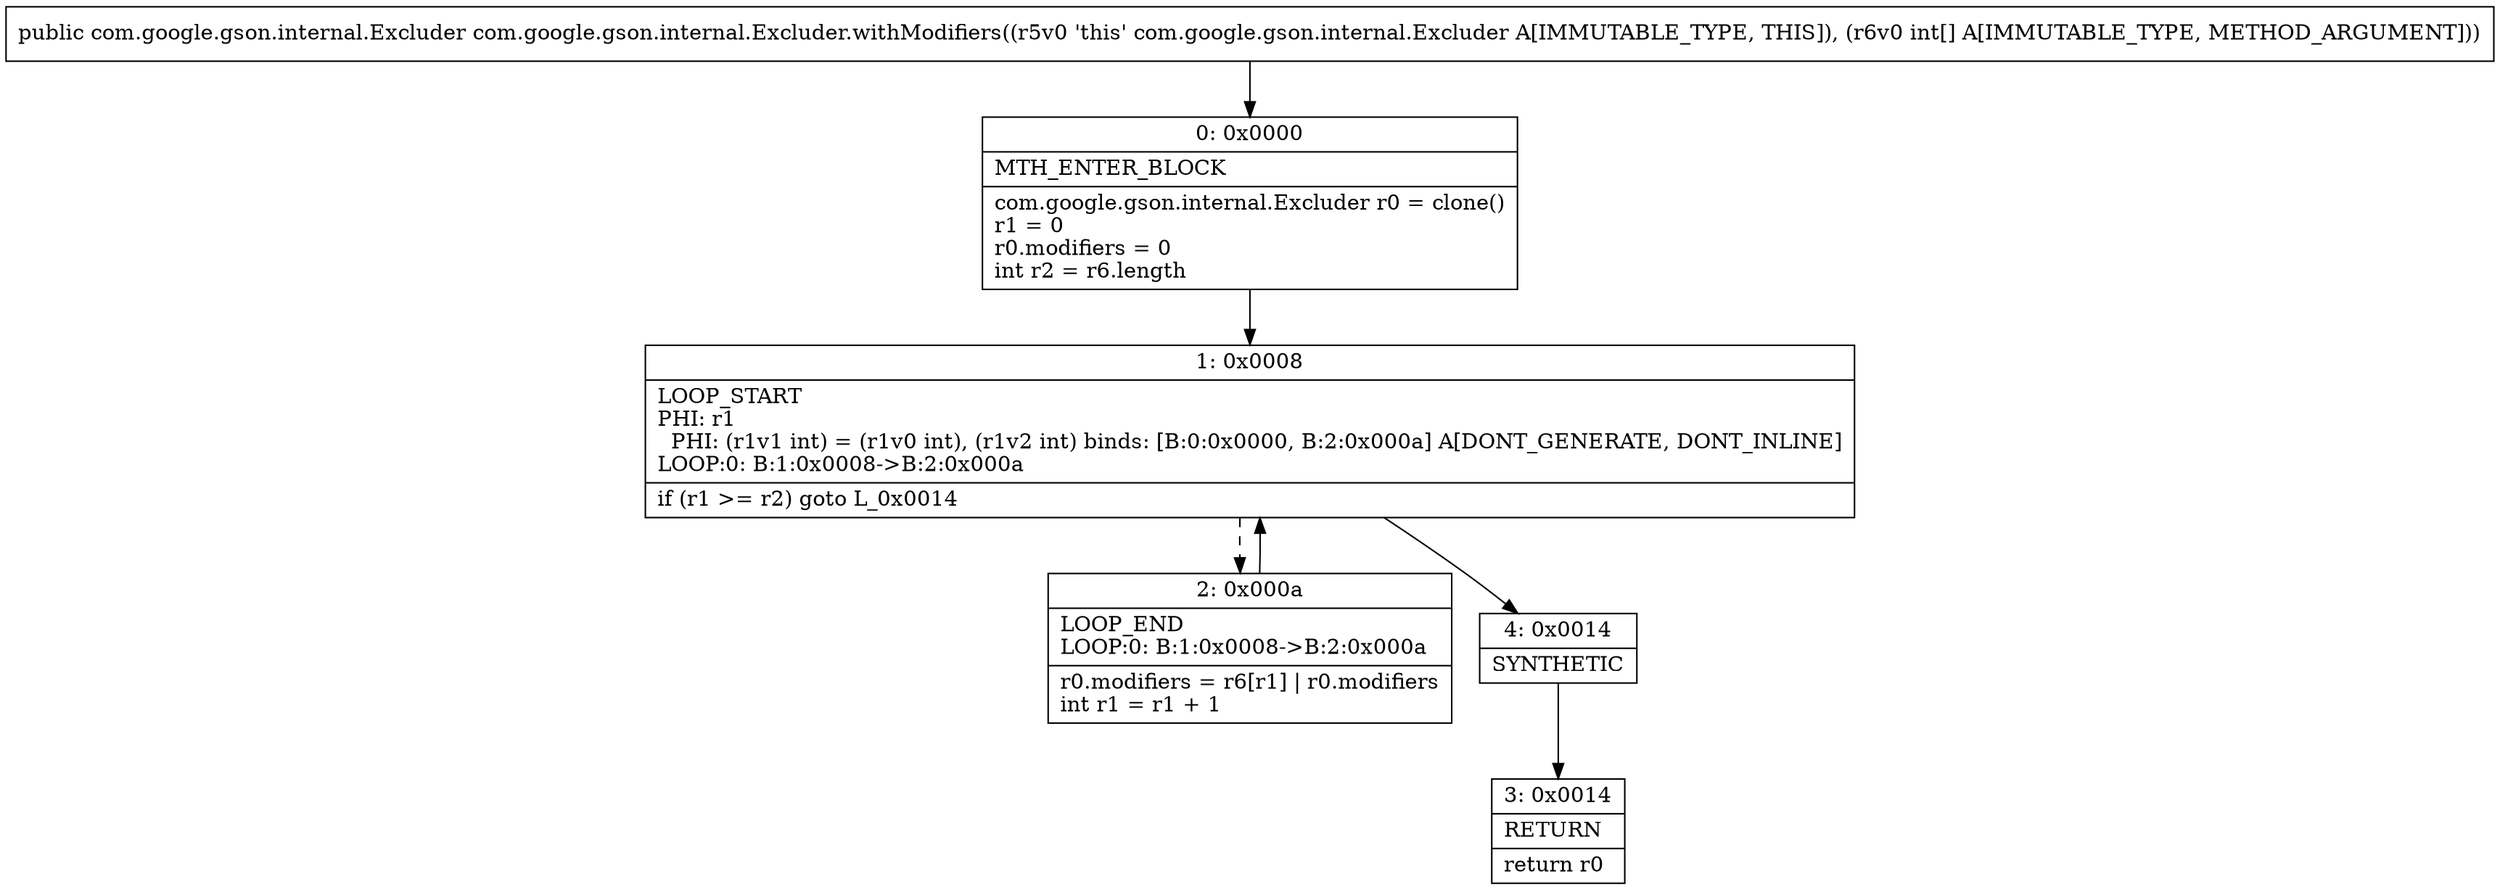 digraph "CFG forcom.google.gson.internal.Excluder.withModifiers([I)Lcom\/google\/gson\/internal\/Excluder;" {
Node_0 [shape=record,label="{0\:\ 0x0000|MTH_ENTER_BLOCK\l|com.google.gson.internal.Excluder r0 = clone()\lr1 = 0\lr0.modifiers = 0\lint r2 = r6.length\l}"];
Node_1 [shape=record,label="{1\:\ 0x0008|LOOP_START\lPHI: r1 \l  PHI: (r1v1 int) = (r1v0 int), (r1v2 int) binds: [B:0:0x0000, B:2:0x000a] A[DONT_GENERATE, DONT_INLINE]\lLOOP:0: B:1:0x0008\-\>B:2:0x000a\l|if (r1 \>= r2) goto L_0x0014\l}"];
Node_2 [shape=record,label="{2\:\ 0x000a|LOOP_END\lLOOP:0: B:1:0x0008\-\>B:2:0x000a\l|r0.modifiers = r6[r1] \| r0.modifiers\lint r1 = r1 + 1\l}"];
Node_3 [shape=record,label="{3\:\ 0x0014|RETURN\l|return r0\l}"];
Node_4 [shape=record,label="{4\:\ 0x0014|SYNTHETIC\l}"];
MethodNode[shape=record,label="{public com.google.gson.internal.Excluder com.google.gson.internal.Excluder.withModifiers((r5v0 'this' com.google.gson.internal.Excluder A[IMMUTABLE_TYPE, THIS]), (r6v0 int[] A[IMMUTABLE_TYPE, METHOD_ARGUMENT])) }"];
MethodNode -> Node_0;
Node_0 -> Node_1;
Node_1 -> Node_2[style=dashed];
Node_1 -> Node_4;
Node_2 -> Node_1;
Node_4 -> Node_3;
}

